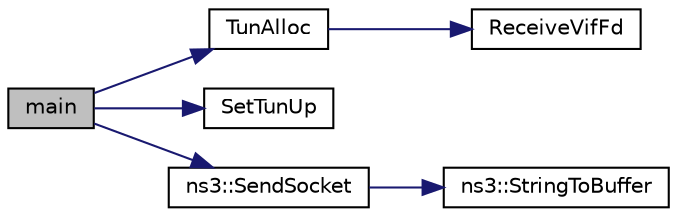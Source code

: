 digraph "main"
{
  edge [fontname="Helvetica",fontsize="10",labelfontname="Helvetica",labelfontsize="10"];
  node [fontname="Helvetica",fontsize="10",shape=record];
  rankdir="LR";
  Node1 [label="main",height=0.2,width=0.4,color="black", fillcolor="grey75", style="filled", fontcolor="black"];
  Node1 -> Node2 [color="midnightblue",fontsize="10",style="solid"];
  Node2 [label="TunAlloc",height=0.2,width=0.4,color="black", fillcolor="white", style="filled",URL="$d1/d75/planetlab-tap-creator_8cc.html#a0a931600f9ea85f6e43637c1a1d3eb20"];
  Node2 -> Node3 [color="midnightblue",fontsize="10",style="solid"];
  Node3 [label="ReceiveVifFd",height=0.2,width=0.4,color="black", fillcolor="white", style="filled",URL="$d1/d75/planetlab-tap-creator_8cc.html#af58d35f5ad166008b16a581b7b8671c9"];
  Node1 -> Node4 [color="midnightblue",fontsize="10",style="solid"];
  Node4 [label="SetTunUp",height=0.2,width=0.4,color="black", fillcolor="white", style="filled",URL="$d1/d75/planetlab-tap-creator_8cc.html#a237884a4f069a5e614fdb20b95dd1964"];
  Node1 -> Node5 [color="midnightblue",fontsize="10",style="solid"];
  Node5 [label="ns3::SendSocket",height=0.2,width=0.4,color="black", fillcolor="white", style="filled",URL="$d2/d10/group__fd-net-device.html#gacca4623034d2ebd58b9eebb916545ceb",tooltip="Send the file descriptor back to the code that invoked the creation. "];
  Node5 -> Node6 [color="midnightblue",fontsize="10",style="solid"];
  Node6 [label="ns3::StringToBuffer",height=0.2,width=0.4,color="black", fillcolor="white", style="filled",URL="$d7/d2e/namespacens3.html#a8582a97439c4fae64f9d073a91fc7699",tooltip="Convert string encoded by the inverse function (TapBufferToString) back into a byte buffer..."];
}
